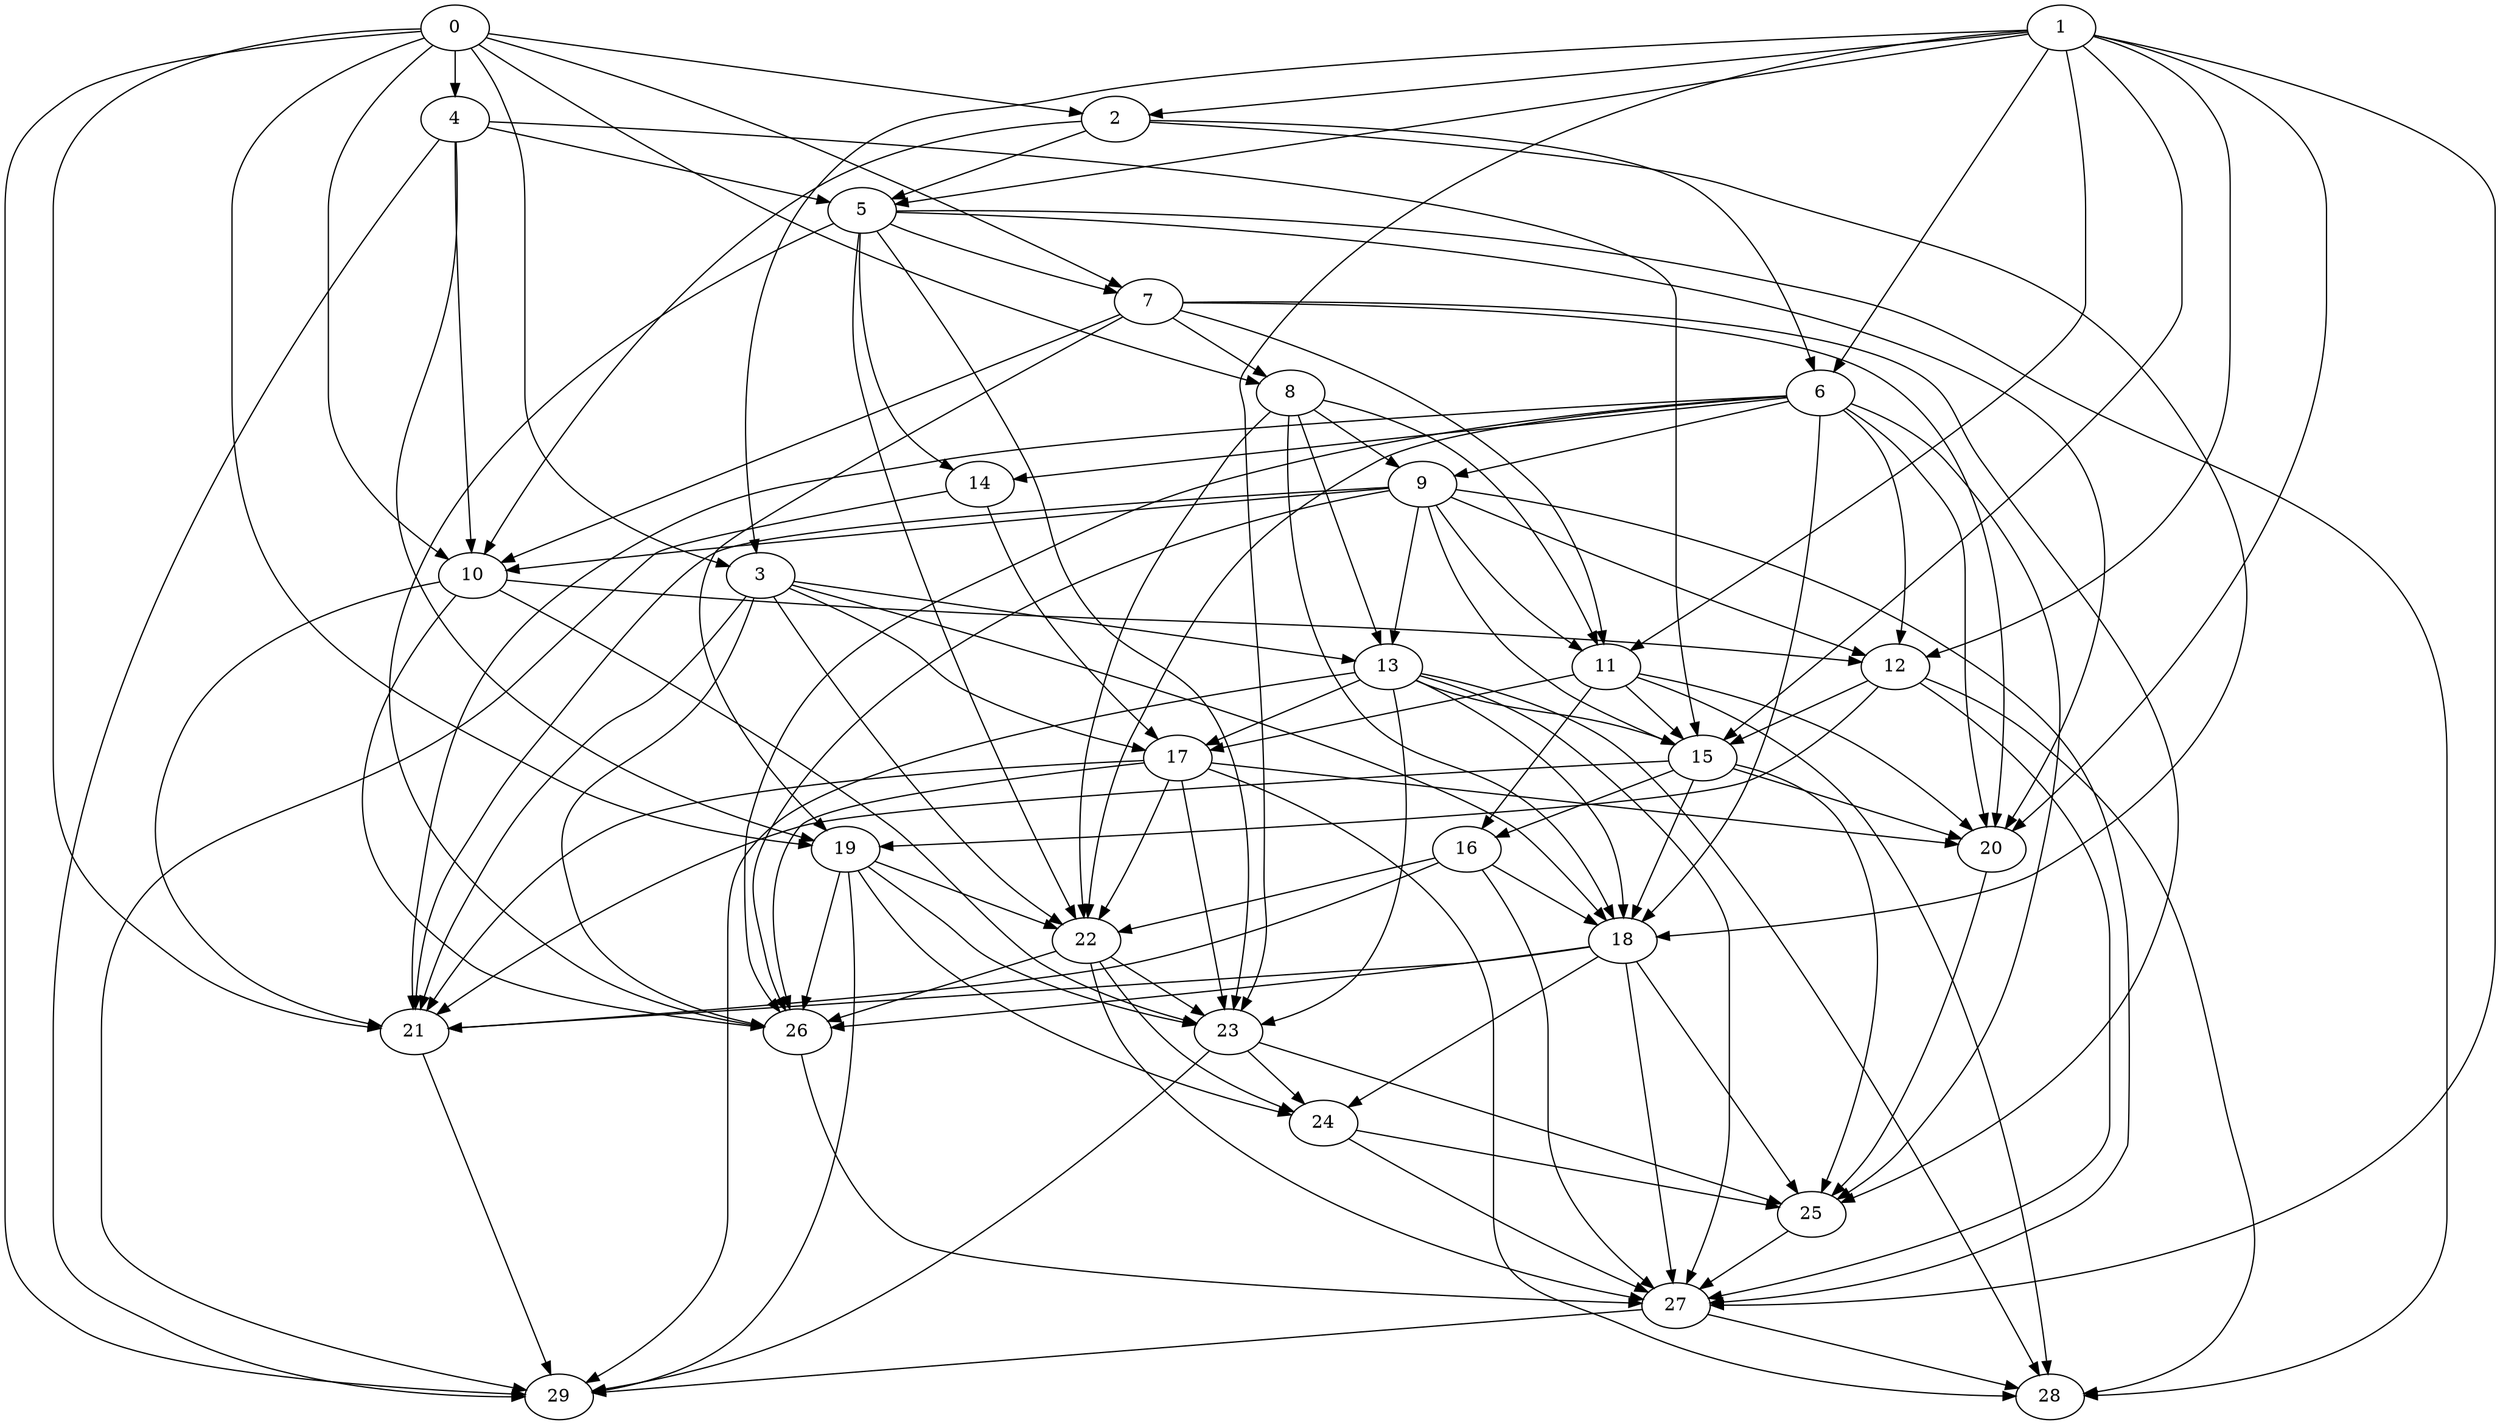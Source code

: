 digraph "Random_Nodes_30_Density_4.37_CCR_10.01_WeightType_Random_Heterogeneous-4-2-strong" {
0 [Weight=6];
1 [Weight=5];
4 [Weight=6];
2 [Weight=9];
5 [Weight=3];
7 [Weight=9];
6 [Weight=9];
8 [Weight=2];
9 [Weight=8];
11 [Weight=4];
3 [Weight=6];
10 [Weight=5];
13 [Weight=7];
12 [Weight=2];
15 [Weight=2];
14 [Weight=2];
17 [Weight=9];
16 [Weight=5];
19 [Weight=6];
22 [Weight=10];
23 [Weight=8];
18 [Weight=4];
24 [Weight=4];
26 [Weight=3];
20 [Weight=5];
25 [Weight=6];
27 [Weight=10];
21 [Weight=5];
29 [Weight=9];
28 [Weight=5];
7 -> 20 [Weight=4];
19 -> 24 [Weight=11];
8 -> 13 [Weight=22];
19 -> 29 [Weight=18];
12 -> 28 [Weight=22];
16 -> 27 [Weight=20];
13 -> 28 [Weight=13];
19 -> 26 [Weight=22];
1 -> 15 [Weight=18];
22 -> 27 [Weight=18];
16 -> 18 [Weight=4];
1 -> 12 [Weight=11];
2 -> 18 [Weight=4];
27 -> 28 [Weight=22];
17 -> 20 [Weight=15];
0 -> 7 [Weight=18];
3 -> 18 [Weight=9];
15 -> 21 [Weight=11];
6 -> 22 [Weight=11];
1 -> 11 [Weight=4];
26 -> 27 [Weight=22];
10 -> 26 [Weight=9];
9 -> 11 [Weight=9];
5 -> 26 [Weight=9];
7 -> 25 [Weight=7];
9 -> 21 [Weight=7];
7 -> 8 [Weight=11];
11 -> 16 [Weight=13];
20 -> 25 [Weight=7];
8 -> 22 [Weight=18];
23 -> 24 [Weight=9];
15 -> 20 [Weight=13];
4 -> 5 [Weight=20];
17 -> 28 [Weight=20];
7 -> 11 [Weight=11];
11 -> 28 [Weight=4];
0 -> 19 [Weight=20];
13 -> 29 [Weight=13];
2 -> 5 [Weight=15];
17 -> 22 [Weight=18];
9 -> 13 [Weight=22];
11 -> 17 [Weight=13];
17 -> 21 [Weight=7];
22 -> 24 [Weight=18];
0 -> 4 [Weight=15];
19 -> 23 [Weight=22];
7 -> 19 [Weight=9];
5 -> 23 [Weight=13];
15 -> 16 [Weight=22];
13 -> 18 [Weight=7];
7 -> 10 [Weight=18];
6 -> 18 [Weight=9];
3 -> 13 [Weight=4];
14 -> 17 [Weight=9];
6 -> 12 [Weight=7];
24 -> 25 [Weight=22];
15 -> 25 [Weight=4];
6 -> 21 [Weight=22];
2 -> 10 [Weight=15];
18 -> 24 [Weight=4];
13 -> 23 [Weight=9];
1 -> 20 [Weight=4];
4 -> 10 [Weight=18];
8 -> 11 [Weight=11];
1 -> 6 [Weight=18];
4 -> 15 [Weight=15];
1 -> 2 [Weight=4];
5 -> 22 [Weight=4];
25 -> 27 [Weight=4];
0 -> 2 [Weight=20];
10 -> 12 [Weight=9];
24 -> 27 [Weight=20];
5 -> 14 [Weight=20];
10 -> 21 [Weight=18];
6 -> 14 [Weight=11];
18 -> 26 [Weight=18];
0 -> 8 [Weight=7];
22 -> 23 [Weight=7];
1 -> 5 [Weight=18];
10 -> 23 [Weight=22];
4 -> 29 [Weight=13];
1 -> 23 [Weight=11];
8 -> 18 [Weight=9];
13 -> 17 [Weight=13];
0 -> 29 [Weight=20];
12 -> 15 [Weight=4];
8 -> 9 [Weight=22];
9 -> 27 [Weight=9];
27 -> 29 [Weight=4];
9 -> 26 [Weight=4];
6 -> 26 [Weight=4];
16 -> 22 [Weight=11];
2 -> 6 [Weight=22];
0 -> 10 [Weight=4];
0 -> 3 [Weight=18];
23 -> 25 [Weight=22];
18 -> 21 [Weight=13];
1 -> 27 [Weight=11];
17 -> 26 [Weight=18];
15 -> 18 [Weight=15];
5 -> 20 [Weight=9];
3 -> 26 [Weight=7];
11 -> 20 [Weight=4];
13 -> 15 [Weight=4];
3 -> 17 [Weight=15];
6 -> 20 [Weight=15];
18 -> 27 [Weight=13];
9 -> 10 [Weight=22];
6 -> 9 [Weight=18];
4 -> 19 [Weight=9];
5 -> 28 [Weight=18];
0 -> 21 [Weight=4];
12 -> 19 [Weight=15];
12 -> 27 [Weight=15];
14 -> 29 [Weight=13];
16 -> 21 [Weight=22];
18 -> 25 [Weight=18];
3 -> 22 [Weight=15];
1 -> 3 [Weight=22];
11 -> 15 [Weight=22];
17 -> 23 [Weight=22];
3 -> 21 [Weight=7];
19 -> 22 [Weight=4];
6 -> 25 [Weight=20];
21 -> 29 [Weight=11];
5 -> 7 [Weight=13];
9 -> 12 [Weight=11];
22 -> 26 [Weight=18];
9 -> 15 [Weight=22];
23 -> 29 [Weight=13];
13 -> 27 [Weight=22];
}
